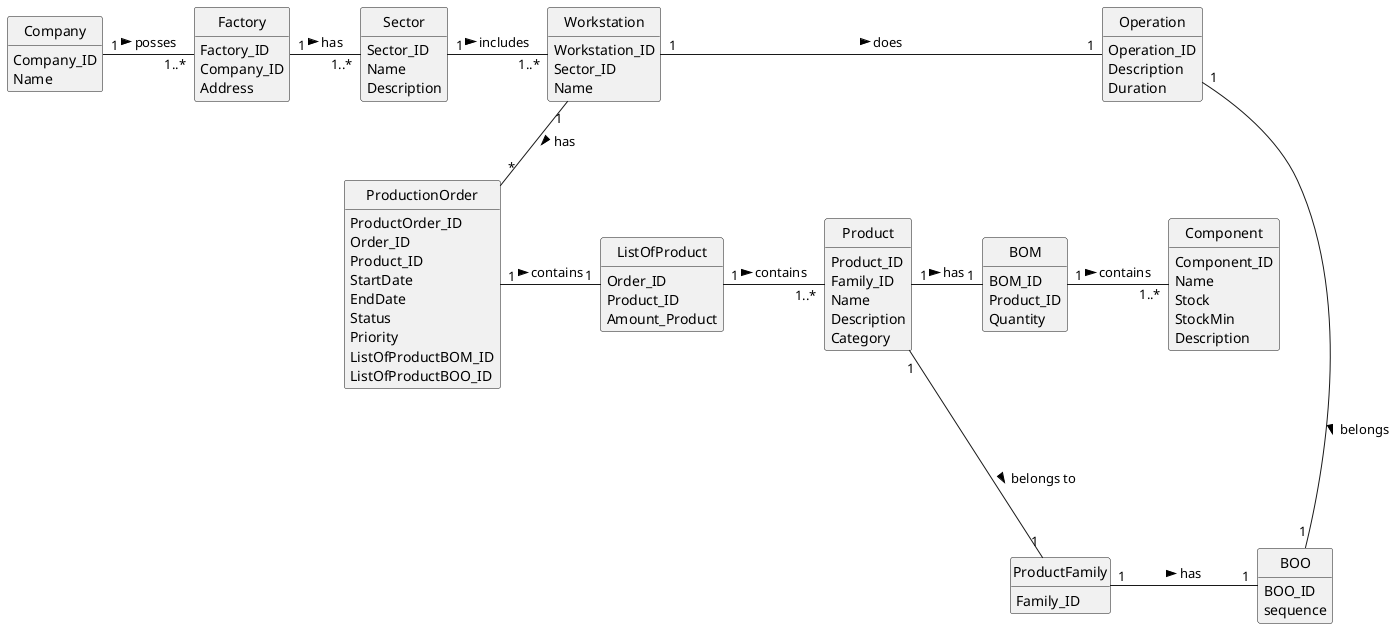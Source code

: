 @startuml
skinparam monochrome true
skinparam packageStyle rectangle
skinparam shadowing false
skinparam classAttributeIconSize 0
hide circle
hide methods
'left to right direction

class ProductionOrder {
    ProductOrder_ID
    Order_ID
    Product_ID
    StartDate
    EndDate
    Status
    Priority
    ListOfProductBOM_ID
    ListOfProductBOO_ID
}

class ListOfProduct {
    Order_ID
    Product_ID
    Amount_Product
}

class Product {
    Product_ID
    Family_ID
    Name
    Description
    Category
}

class ProductFamily {
    Family_ID
}

class BOM {
    BOM_ID
    Product_ID
    Quantity
}

class Component {
    Component_ID
    Name
    Stock
    StockMin
    Description
}

class Operation {
    Operation_ID
    Description
    Duration
}

class Workstation {
    Workstation_ID
    Sector_ID
    Name
}

class Sector {
    Sector_ID
    Name
    Description
}

class BOO {
    BOO_ID
    sequence
}

class Company {
    Company_ID
    Name
}

Class Factory {
    Factory_ID
    Company_ID
    Address
}

Company "1" - "1..*" Factory : posses >
Factory "1" - "1..*" Sector: has >
Sector "1" - "1..*" Workstation: includes >
Workstation "1" - "1" Operation: does >
Operation "1" ---- "1" BOO: belongs >
ProductFamily "1" - "1" BOO: has >
Product "1" --- "1" ProductFamily : belongs to >
Product "1" - "1" BOM : has >
ListOfProduct "1" - "1..*" Product : contains >
ProductionOrder "1" - "1" ListOfProduct : contains >
Workstation "1" -- "*" ProductionOrder: has >
BOM "1" - "1..*" Component : contains >

@enduml
